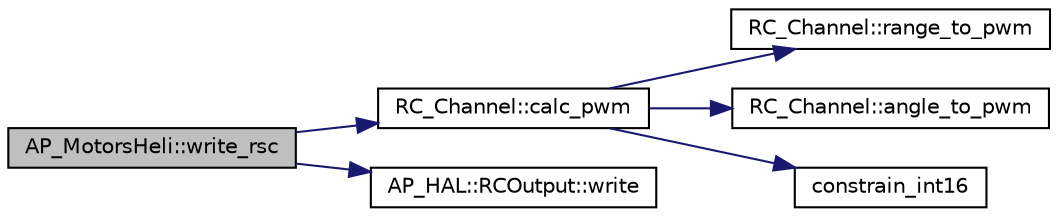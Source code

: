 digraph "AP_MotorsHeli::write_rsc"
{
 // INTERACTIVE_SVG=YES
  edge [fontname="Helvetica",fontsize="10",labelfontname="Helvetica",labelfontsize="10"];
  node [fontname="Helvetica",fontsize="10",shape=record];
  rankdir="LR";
  Node1 [label="AP_MotorsHeli::write_rsc",height=0.2,width=0.4,color="black", fillcolor="grey75", style="filled" fontcolor="black"];
  Node1 -> Node2 [color="midnightblue",fontsize="10",style="solid",fontname="Helvetica"];
  Node2 [label="RC_Channel::calc_pwm",height=0.2,width=0.4,color="black", fillcolor="white", style="filled",URL="$classRC__Channel.html#a5876259d8fb8c1c475322a236bae7819"];
  Node2 -> Node3 [color="midnightblue",fontsize="10",style="solid",fontname="Helvetica"];
  Node3 [label="RC_Channel::range_to_pwm",height=0.2,width=0.4,color="black", fillcolor="white", style="filled",URL="$classRC__Channel.html#ac50875b55ac524f9d0b2ee50174bd300"];
  Node2 -> Node4 [color="midnightblue",fontsize="10",style="solid",fontname="Helvetica"];
  Node4 [label="RC_Channel::angle_to_pwm",height=0.2,width=0.4,color="black", fillcolor="white", style="filled",URL="$classRC__Channel.html#abcf4a69f7323c85306e8a25b34e929b3"];
  Node2 -> Node5 [color="midnightblue",fontsize="10",style="solid",fontname="Helvetica"];
  Node5 [label="constrain_int16",height=0.2,width=0.4,color="black", fillcolor="white", style="filled",URL="$AP__Math_8cpp.html#ac5d9502aca91c97f523fd9b35590215f"];
  Node1 -> Node6 [color="midnightblue",fontsize="10",style="solid",fontname="Helvetica"];
  Node6 [label="AP_HAL::RCOutput::write",height=0.2,width=0.4,color="black", fillcolor="white", style="filled",URL="$classAP__HAL_1_1RCOutput.html#ade509cf82dfb1f6fab3eba0c026c5d60"];
}
